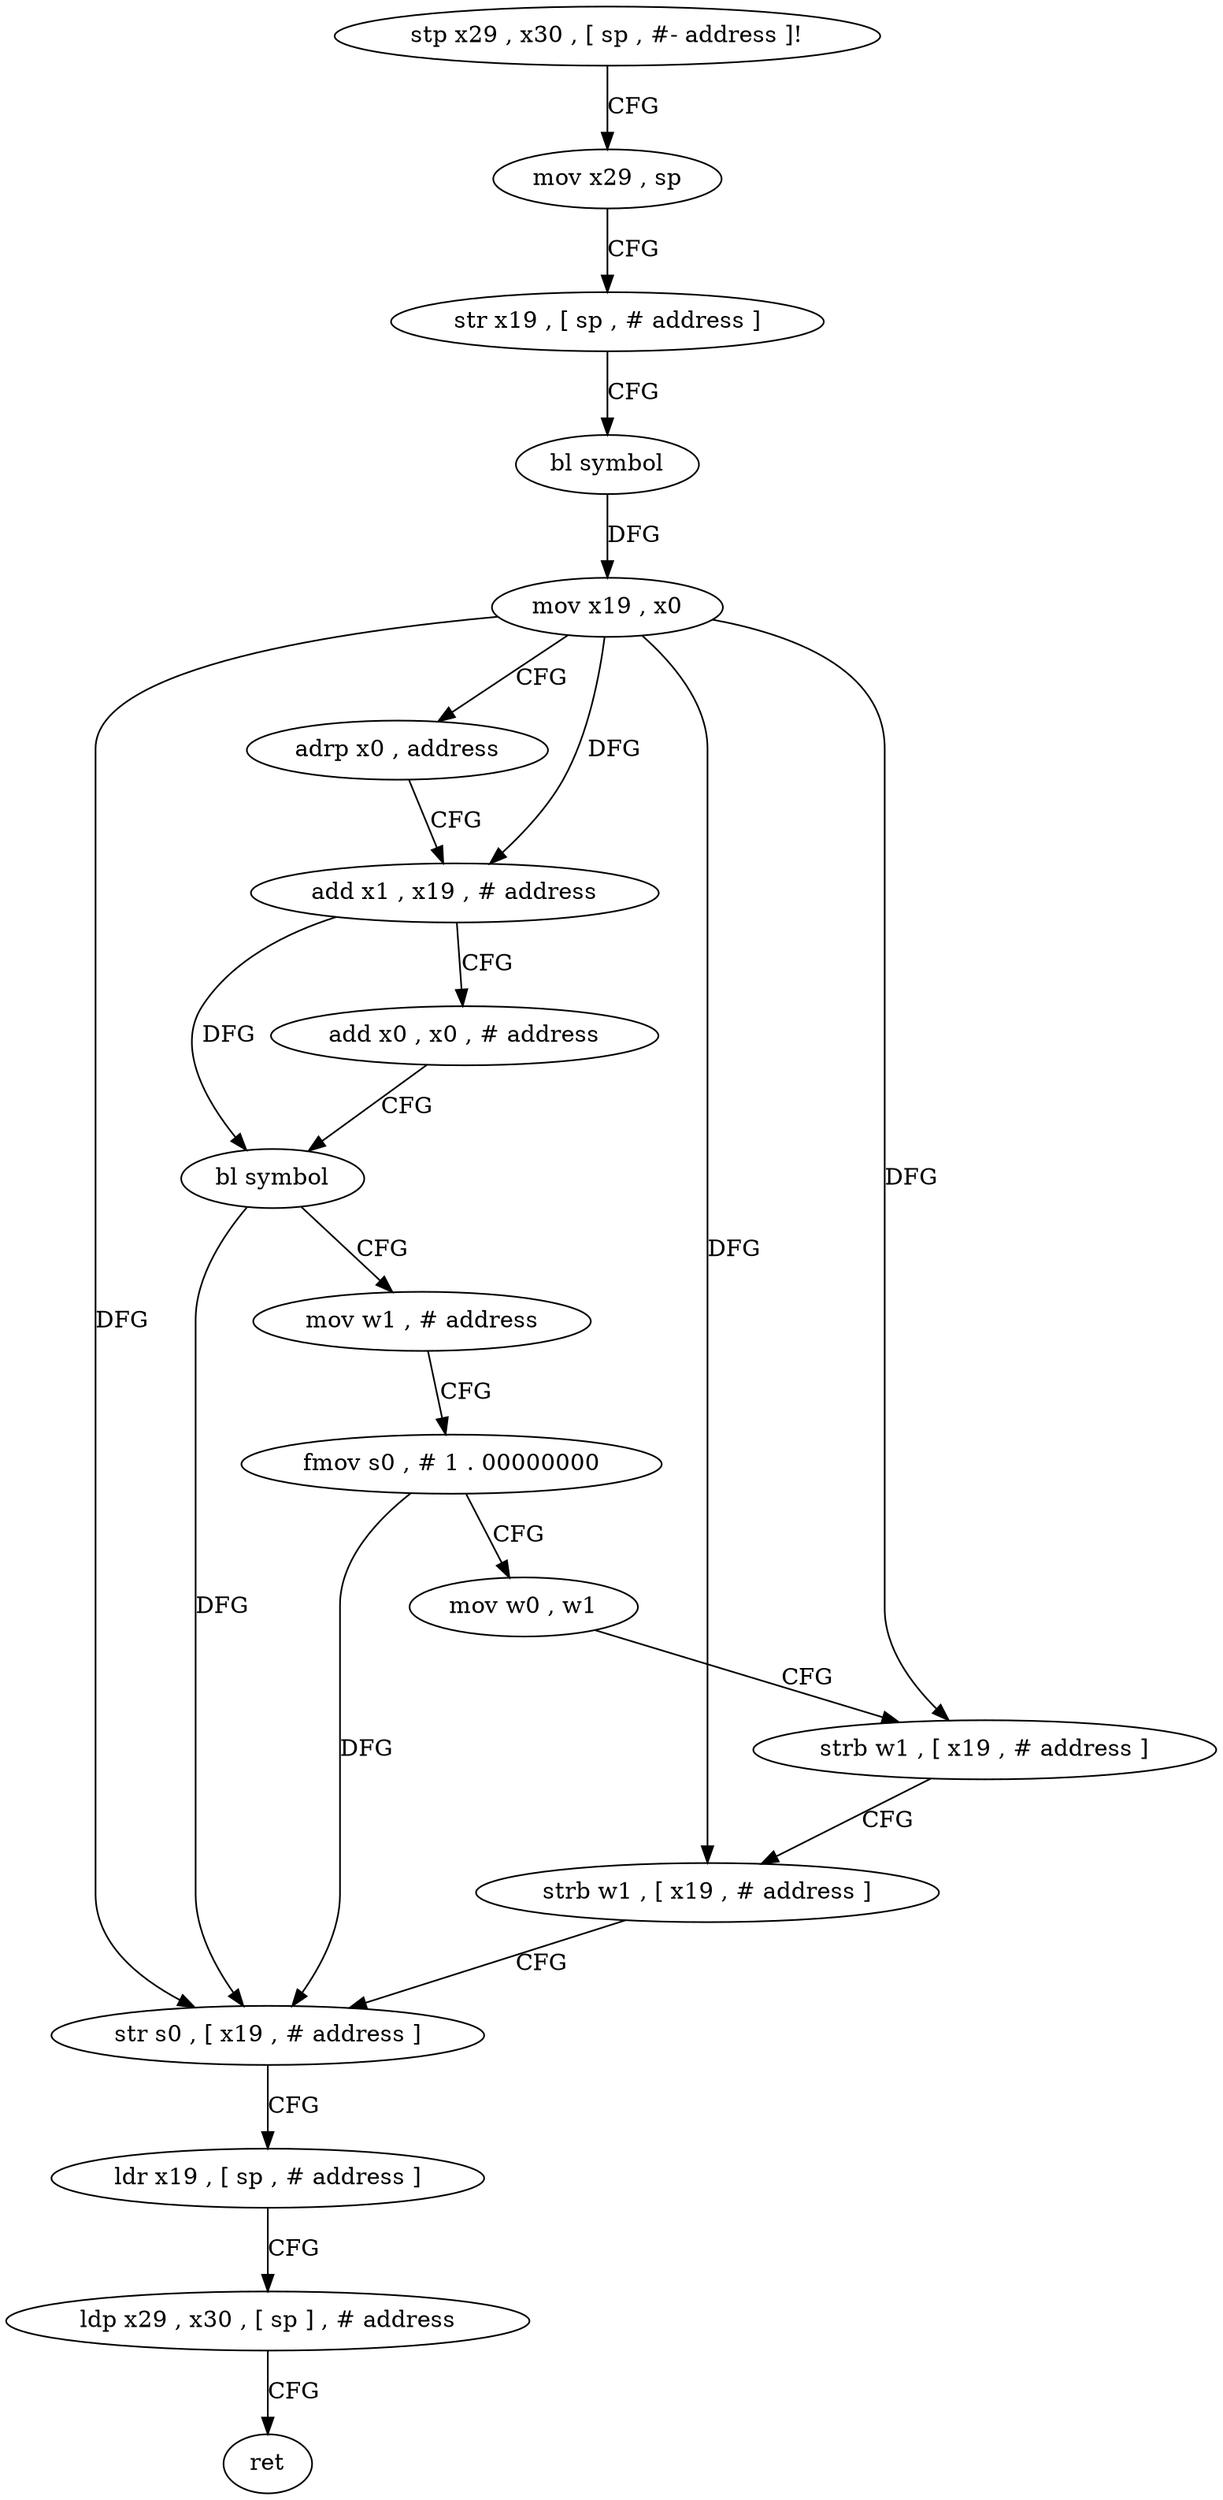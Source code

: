 digraph "func" {
"4257264" [label = "stp x29 , x30 , [ sp , #- address ]!" ]
"4257268" [label = "mov x29 , sp" ]
"4257272" [label = "str x19 , [ sp , # address ]" ]
"4257276" [label = "bl symbol" ]
"4257280" [label = "mov x19 , x0" ]
"4257284" [label = "adrp x0 , address" ]
"4257288" [label = "add x1 , x19 , # address" ]
"4257292" [label = "add x0 , x0 , # address" ]
"4257296" [label = "bl symbol" ]
"4257300" [label = "mov w1 , # address" ]
"4257304" [label = "fmov s0 , # 1 . 00000000" ]
"4257308" [label = "mov w0 , w1" ]
"4257312" [label = "strb w1 , [ x19 , # address ]" ]
"4257316" [label = "strb w1 , [ x19 , # address ]" ]
"4257320" [label = "str s0 , [ x19 , # address ]" ]
"4257324" [label = "ldr x19 , [ sp , # address ]" ]
"4257328" [label = "ldp x29 , x30 , [ sp ] , # address" ]
"4257332" [label = "ret" ]
"4257264" -> "4257268" [ label = "CFG" ]
"4257268" -> "4257272" [ label = "CFG" ]
"4257272" -> "4257276" [ label = "CFG" ]
"4257276" -> "4257280" [ label = "DFG" ]
"4257280" -> "4257284" [ label = "CFG" ]
"4257280" -> "4257288" [ label = "DFG" ]
"4257280" -> "4257312" [ label = "DFG" ]
"4257280" -> "4257316" [ label = "DFG" ]
"4257280" -> "4257320" [ label = "DFG" ]
"4257284" -> "4257288" [ label = "CFG" ]
"4257288" -> "4257292" [ label = "CFG" ]
"4257288" -> "4257296" [ label = "DFG" ]
"4257292" -> "4257296" [ label = "CFG" ]
"4257296" -> "4257300" [ label = "CFG" ]
"4257296" -> "4257320" [ label = "DFG" ]
"4257300" -> "4257304" [ label = "CFG" ]
"4257304" -> "4257308" [ label = "CFG" ]
"4257304" -> "4257320" [ label = "DFG" ]
"4257308" -> "4257312" [ label = "CFG" ]
"4257312" -> "4257316" [ label = "CFG" ]
"4257316" -> "4257320" [ label = "CFG" ]
"4257320" -> "4257324" [ label = "CFG" ]
"4257324" -> "4257328" [ label = "CFG" ]
"4257328" -> "4257332" [ label = "CFG" ]
}
